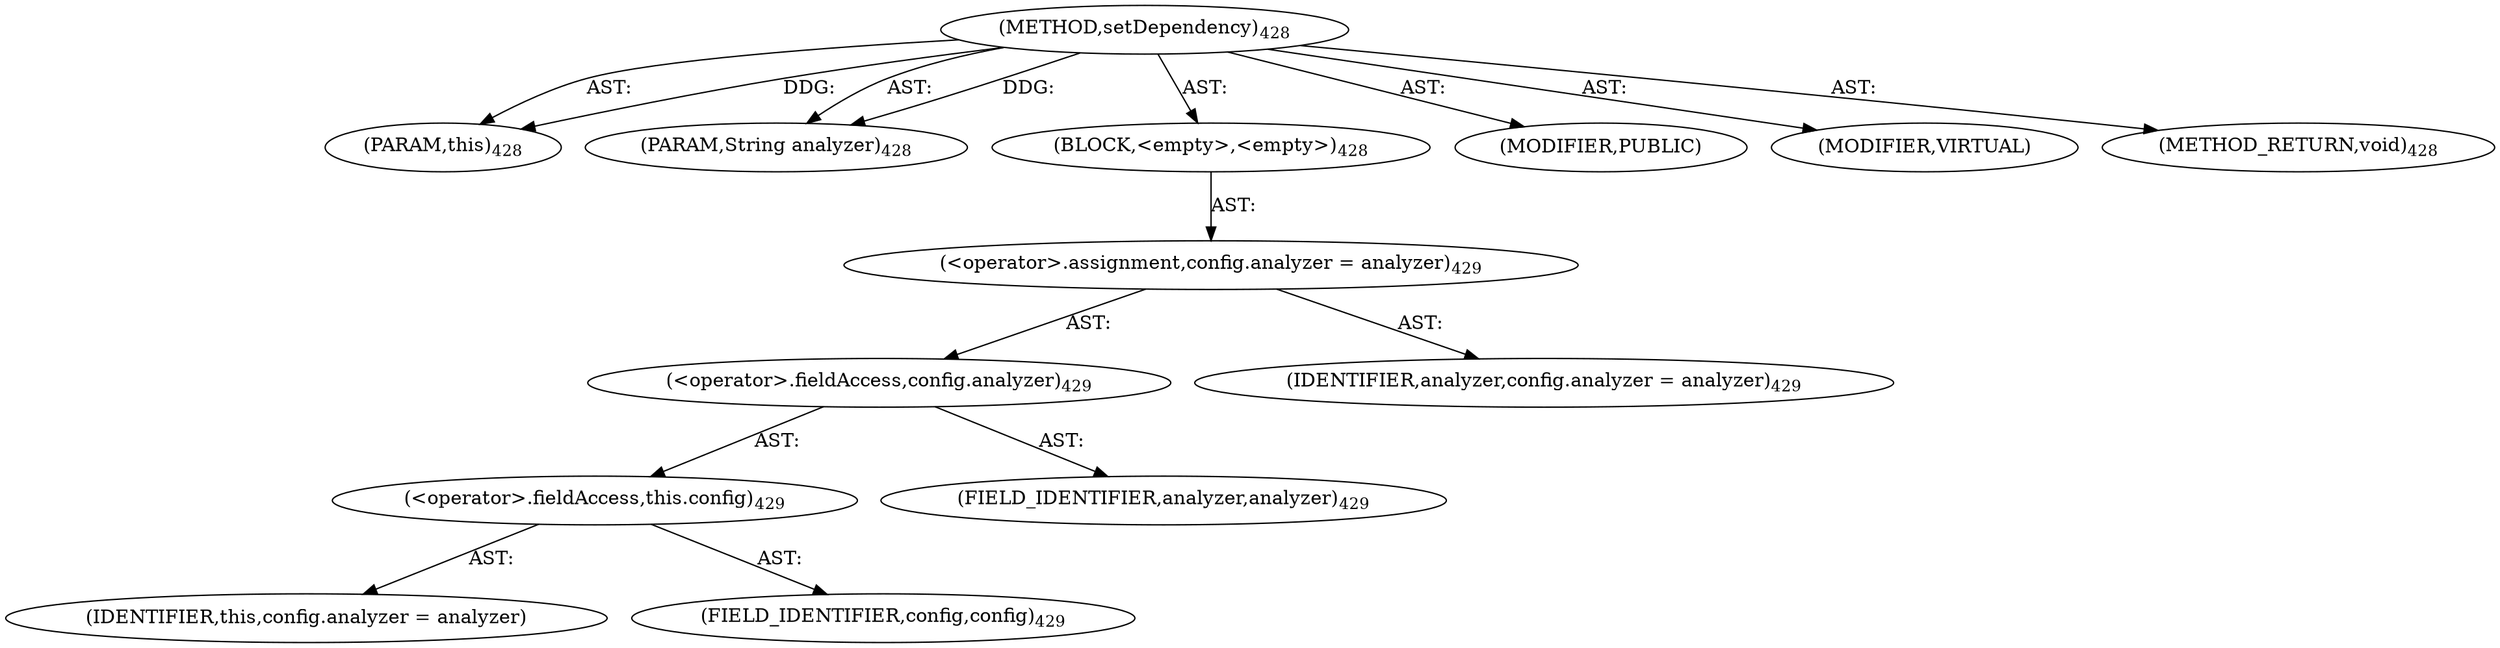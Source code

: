 digraph "setDependency" {  
"111669149718" [label = <(METHOD,setDependency)<SUB>428</SUB>> ]
"115964117022" [label = <(PARAM,this)<SUB>428</SUB>> ]
"115964117023" [label = <(PARAM,String analyzer)<SUB>428</SUB>> ]
"25769803799" [label = <(BLOCK,&lt;empty&gt;,&lt;empty&gt;)<SUB>428</SUB>> ]
"30064771183" [label = <(&lt;operator&gt;.assignment,config.analyzer = analyzer)<SUB>429</SUB>> ]
"30064771184" [label = <(&lt;operator&gt;.fieldAccess,config.analyzer)<SUB>429</SUB>> ]
"30064771185" [label = <(&lt;operator&gt;.fieldAccess,this.config)<SUB>429</SUB>> ]
"68719476821" [label = <(IDENTIFIER,this,config.analyzer = analyzer)> ]
"55834574890" [label = <(FIELD_IDENTIFIER,config,config)<SUB>429</SUB>> ]
"55834574891" [label = <(FIELD_IDENTIFIER,analyzer,analyzer)<SUB>429</SUB>> ]
"68719476822" [label = <(IDENTIFIER,analyzer,config.analyzer = analyzer)<SUB>429</SUB>> ]
"133143986249" [label = <(MODIFIER,PUBLIC)> ]
"133143986250" [label = <(MODIFIER,VIRTUAL)> ]
"128849018902" [label = <(METHOD_RETURN,void)<SUB>428</SUB>> ]
  "111669149718" -> "115964117022"  [ label = "AST: "] 
  "111669149718" -> "115964117023"  [ label = "AST: "] 
  "111669149718" -> "25769803799"  [ label = "AST: "] 
  "111669149718" -> "133143986249"  [ label = "AST: "] 
  "111669149718" -> "133143986250"  [ label = "AST: "] 
  "111669149718" -> "128849018902"  [ label = "AST: "] 
  "25769803799" -> "30064771183"  [ label = "AST: "] 
  "30064771183" -> "30064771184"  [ label = "AST: "] 
  "30064771183" -> "68719476822"  [ label = "AST: "] 
  "30064771184" -> "30064771185"  [ label = "AST: "] 
  "30064771184" -> "55834574891"  [ label = "AST: "] 
  "30064771185" -> "68719476821"  [ label = "AST: "] 
  "30064771185" -> "55834574890"  [ label = "AST: "] 
  "111669149718" -> "115964117022"  [ label = "DDG: "] 
  "111669149718" -> "115964117023"  [ label = "DDG: "] 
}
